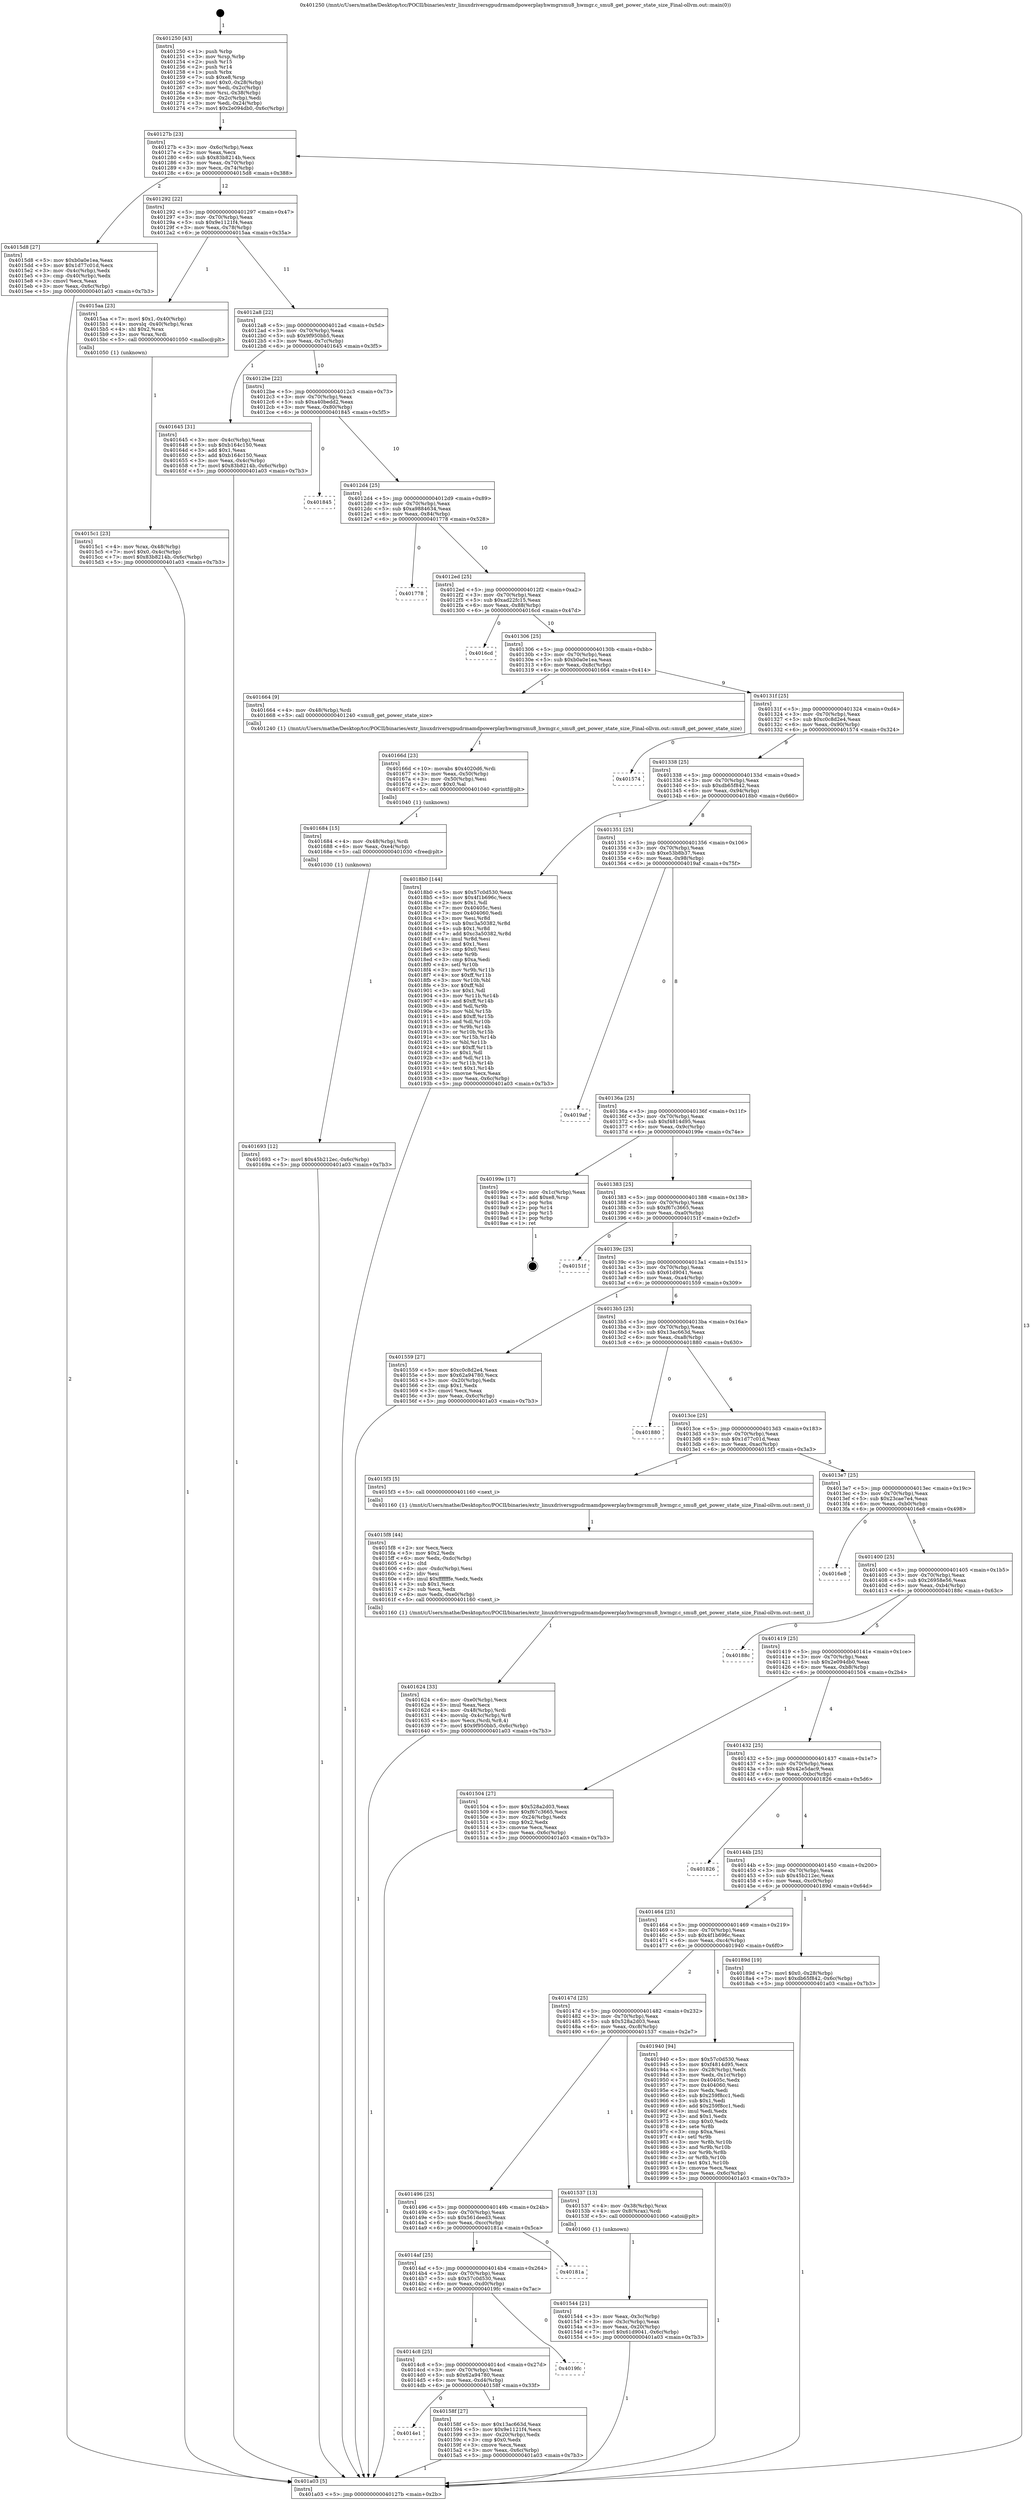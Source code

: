 digraph "0x401250" {
  label = "0x401250 (/mnt/c/Users/mathe/Desktop/tcc/POCII/binaries/extr_linuxdriversgpudrmamdpowerplayhwmgrsmu8_hwmgr.c_smu8_get_power_state_size_Final-ollvm.out::main(0))"
  labelloc = "t"
  node[shape=record]

  Entry [label="",width=0.3,height=0.3,shape=circle,fillcolor=black,style=filled]
  "0x40127b" [label="{
     0x40127b [23]\l
     | [instrs]\l
     &nbsp;&nbsp;0x40127b \<+3\>: mov -0x6c(%rbp),%eax\l
     &nbsp;&nbsp;0x40127e \<+2\>: mov %eax,%ecx\l
     &nbsp;&nbsp;0x401280 \<+6\>: sub $0x83b8214b,%ecx\l
     &nbsp;&nbsp;0x401286 \<+3\>: mov %eax,-0x70(%rbp)\l
     &nbsp;&nbsp;0x401289 \<+3\>: mov %ecx,-0x74(%rbp)\l
     &nbsp;&nbsp;0x40128c \<+6\>: je 00000000004015d8 \<main+0x388\>\l
  }"]
  "0x4015d8" [label="{
     0x4015d8 [27]\l
     | [instrs]\l
     &nbsp;&nbsp;0x4015d8 \<+5\>: mov $0xb0a0e1ea,%eax\l
     &nbsp;&nbsp;0x4015dd \<+5\>: mov $0x1d77c01d,%ecx\l
     &nbsp;&nbsp;0x4015e2 \<+3\>: mov -0x4c(%rbp),%edx\l
     &nbsp;&nbsp;0x4015e5 \<+3\>: cmp -0x40(%rbp),%edx\l
     &nbsp;&nbsp;0x4015e8 \<+3\>: cmovl %ecx,%eax\l
     &nbsp;&nbsp;0x4015eb \<+3\>: mov %eax,-0x6c(%rbp)\l
     &nbsp;&nbsp;0x4015ee \<+5\>: jmp 0000000000401a03 \<main+0x7b3\>\l
  }"]
  "0x401292" [label="{
     0x401292 [22]\l
     | [instrs]\l
     &nbsp;&nbsp;0x401292 \<+5\>: jmp 0000000000401297 \<main+0x47\>\l
     &nbsp;&nbsp;0x401297 \<+3\>: mov -0x70(%rbp),%eax\l
     &nbsp;&nbsp;0x40129a \<+5\>: sub $0x9e1121f4,%eax\l
     &nbsp;&nbsp;0x40129f \<+3\>: mov %eax,-0x78(%rbp)\l
     &nbsp;&nbsp;0x4012a2 \<+6\>: je 00000000004015aa \<main+0x35a\>\l
  }"]
  Exit [label="",width=0.3,height=0.3,shape=circle,fillcolor=black,style=filled,peripheries=2]
  "0x4015aa" [label="{
     0x4015aa [23]\l
     | [instrs]\l
     &nbsp;&nbsp;0x4015aa \<+7\>: movl $0x1,-0x40(%rbp)\l
     &nbsp;&nbsp;0x4015b1 \<+4\>: movslq -0x40(%rbp),%rax\l
     &nbsp;&nbsp;0x4015b5 \<+4\>: shl $0x2,%rax\l
     &nbsp;&nbsp;0x4015b9 \<+3\>: mov %rax,%rdi\l
     &nbsp;&nbsp;0x4015bc \<+5\>: call 0000000000401050 \<malloc@plt\>\l
     | [calls]\l
     &nbsp;&nbsp;0x401050 \{1\} (unknown)\l
  }"]
  "0x4012a8" [label="{
     0x4012a8 [22]\l
     | [instrs]\l
     &nbsp;&nbsp;0x4012a8 \<+5\>: jmp 00000000004012ad \<main+0x5d\>\l
     &nbsp;&nbsp;0x4012ad \<+3\>: mov -0x70(%rbp),%eax\l
     &nbsp;&nbsp;0x4012b0 \<+5\>: sub $0x9f950bb5,%eax\l
     &nbsp;&nbsp;0x4012b5 \<+3\>: mov %eax,-0x7c(%rbp)\l
     &nbsp;&nbsp;0x4012b8 \<+6\>: je 0000000000401645 \<main+0x3f5\>\l
  }"]
  "0x401693" [label="{
     0x401693 [12]\l
     | [instrs]\l
     &nbsp;&nbsp;0x401693 \<+7\>: movl $0x45b212ec,-0x6c(%rbp)\l
     &nbsp;&nbsp;0x40169a \<+5\>: jmp 0000000000401a03 \<main+0x7b3\>\l
  }"]
  "0x401645" [label="{
     0x401645 [31]\l
     | [instrs]\l
     &nbsp;&nbsp;0x401645 \<+3\>: mov -0x4c(%rbp),%eax\l
     &nbsp;&nbsp;0x401648 \<+5\>: sub $0xb164c150,%eax\l
     &nbsp;&nbsp;0x40164d \<+3\>: add $0x1,%eax\l
     &nbsp;&nbsp;0x401650 \<+5\>: add $0xb164c150,%eax\l
     &nbsp;&nbsp;0x401655 \<+3\>: mov %eax,-0x4c(%rbp)\l
     &nbsp;&nbsp;0x401658 \<+7\>: movl $0x83b8214b,-0x6c(%rbp)\l
     &nbsp;&nbsp;0x40165f \<+5\>: jmp 0000000000401a03 \<main+0x7b3\>\l
  }"]
  "0x4012be" [label="{
     0x4012be [22]\l
     | [instrs]\l
     &nbsp;&nbsp;0x4012be \<+5\>: jmp 00000000004012c3 \<main+0x73\>\l
     &nbsp;&nbsp;0x4012c3 \<+3\>: mov -0x70(%rbp),%eax\l
     &nbsp;&nbsp;0x4012c6 \<+5\>: sub $0xa40bedd2,%eax\l
     &nbsp;&nbsp;0x4012cb \<+3\>: mov %eax,-0x80(%rbp)\l
     &nbsp;&nbsp;0x4012ce \<+6\>: je 0000000000401845 \<main+0x5f5\>\l
  }"]
  "0x401684" [label="{
     0x401684 [15]\l
     | [instrs]\l
     &nbsp;&nbsp;0x401684 \<+4\>: mov -0x48(%rbp),%rdi\l
     &nbsp;&nbsp;0x401688 \<+6\>: mov %eax,-0xe4(%rbp)\l
     &nbsp;&nbsp;0x40168e \<+5\>: call 0000000000401030 \<free@plt\>\l
     | [calls]\l
     &nbsp;&nbsp;0x401030 \{1\} (unknown)\l
  }"]
  "0x401845" [label="{
     0x401845\l
  }", style=dashed]
  "0x4012d4" [label="{
     0x4012d4 [25]\l
     | [instrs]\l
     &nbsp;&nbsp;0x4012d4 \<+5\>: jmp 00000000004012d9 \<main+0x89\>\l
     &nbsp;&nbsp;0x4012d9 \<+3\>: mov -0x70(%rbp),%eax\l
     &nbsp;&nbsp;0x4012dc \<+5\>: sub $0xa9884634,%eax\l
     &nbsp;&nbsp;0x4012e1 \<+6\>: mov %eax,-0x84(%rbp)\l
     &nbsp;&nbsp;0x4012e7 \<+6\>: je 0000000000401778 \<main+0x528\>\l
  }"]
  "0x40166d" [label="{
     0x40166d [23]\l
     | [instrs]\l
     &nbsp;&nbsp;0x40166d \<+10\>: movabs $0x4020d6,%rdi\l
     &nbsp;&nbsp;0x401677 \<+3\>: mov %eax,-0x50(%rbp)\l
     &nbsp;&nbsp;0x40167a \<+3\>: mov -0x50(%rbp),%esi\l
     &nbsp;&nbsp;0x40167d \<+2\>: mov $0x0,%al\l
     &nbsp;&nbsp;0x40167f \<+5\>: call 0000000000401040 \<printf@plt\>\l
     | [calls]\l
     &nbsp;&nbsp;0x401040 \{1\} (unknown)\l
  }"]
  "0x401778" [label="{
     0x401778\l
  }", style=dashed]
  "0x4012ed" [label="{
     0x4012ed [25]\l
     | [instrs]\l
     &nbsp;&nbsp;0x4012ed \<+5\>: jmp 00000000004012f2 \<main+0xa2\>\l
     &nbsp;&nbsp;0x4012f2 \<+3\>: mov -0x70(%rbp),%eax\l
     &nbsp;&nbsp;0x4012f5 \<+5\>: sub $0xad22fc15,%eax\l
     &nbsp;&nbsp;0x4012fa \<+6\>: mov %eax,-0x88(%rbp)\l
     &nbsp;&nbsp;0x401300 \<+6\>: je 00000000004016cd \<main+0x47d\>\l
  }"]
  "0x401624" [label="{
     0x401624 [33]\l
     | [instrs]\l
     &nbsp;&nbsp;0x401624 \<+6\>: mov -0xe0(%rbp),%ecx\l
     &nbsp;&nbsp;0x40162a \<+3\>: imul %eax,%ecx\l
     &nbsp;&nbsp;0x40162d \<+4\>: mov -0x48(%rbp),%rdi\l
     &nbsp;&nbsp;0x401631 \<+4\>: movslq -0x4c(%rbp),%r8\l
     &nbsp;&nbsp;0x401635 \<+4\>: mov %ecx,(%rdi,%r8,4)\l
     &nbsp;&nbsp;0x401639 \<+7\>: movl $0x9f950bb5,-0x6c(%rbp)\l
     &nbsp;&nbsp;0x401640 \<+5\>: jmp 0000000000401a03 \<main+0x7b3\>\l
  }"]
  "0x4016cd" [label="{
     0x4016cd\l
  }", style=dashed]
  "0x401306" [label="{
     0x401306 [25]\l
     | [instrs]\l
     &nbsp;&nbsp;0x401306 \<+5\>: jmp 000000000040130b \<main+0xbb\>\l
     &nbsp;&nbsp;0x40130b \<+3\>: mov -0x70(%rbp),%eax\l
     &nbsp;&nbsp;0x40130e \<+5\>: sub $0xb0a0e1ea,%eax\l
     &nbsp;&nbsp;0x401313 \<+6\>: mov %eax,-0x8c(%rbp)\l
     &nbsp;&nbsp;0x401319 \<+6\>: je 0000000000401664 \<main+0x414\>\l
  }"]
  "0x4015f8" [label="{
     0x4015f8 [44]\l
     | [instrs]\l
     &nbsp;&nbsp;0x4015f8 \<+2\>: xor %ecx,%ecx\l
     &nbsp;&nbsp;0x4015fa \<+5\>: mov $0x2,%edx\l
     &nbsp;&nbsp;0x4015ff \<+6\>: mov %edx,-0xdc(%rbp)\l
     &nbsp;&nbsp;0x401605 \<+1\>: cltd\l
     &nbsp;&nbsp;0x401606 \<+6\>: mov -0xdc(%rbp),%esi\l
     &nbsp;&nbsp;0x40160c \<+2\>: idiv %esi\l
     &nbsp;&nbsp;0x40160e \<+6\>: imul $0xfffffffe,%edx,%edx\l
     &nbsp;&nbsp;0x401614 \<+3\>: sub $0x1,%ecx\l
     &nbsp;&nbsp;0x401617 \<+2\>: sub %ecx,%edx\l
     &nbsp;&nbsp;0x401619 \<+6\>: mov %edx,-0xe0(%rbp)\l
     &nbsp;&nbsp;0x40161f \<+5\>: call 0000000000401160 \<next_i\>\l
     | [calls]\l
     &nbsp;&nbsp;0x401160 \{1\} (/mnt/c/Users/mathe/Desktop/tcc/POCII/binaries/extr_linuxdriversgpudrmamdpowerplayhwmgrsmu8_hwmgr.c_smu8_get_power_state_size_Final-ollvm.out::next_i)\l
  }"]
  "0x401664" [label="{
     0x401664 [9]\l
     | [instrs]\l
     &nbsp;&nbsp;0x401664 \<+4\>: mov -0x48(%rbp),%rdi\l
     &nbsp;&nbsp;0x401668 \<+5\>: call 0000000000401240 \<smu8_get_power_state_size\>\l
     | [calls]\l
     &nbsp;&nbsp;0x401240 \{1\} (/mnt/c/Users/mathe/Desktop/tcc/POCII/binaries/extr_linuxdriversgpudrmamdpowerplayhwmgrsmu8_hwmgr.c_smu8_get_power_state_size_Final-ollvm.out::smu8_get_power_state_size)\l
  }"]
  "0x40131f" [label="{
     0x40131f [25]\l
     | [instrs]\l
     &nbsp;&nbsp;0x40131f \<+5\>: jmp 0000000000401324 \<main+0xd4\>\l
     &nbsp;&nbsp;0x401324 \<+3\>: mov -0x70(%rbp),%eax\l
     &nbsp;&nbsp;0x401327 \<+5\>: sub $0xc0c8d2e4,%eax\l
     &nbsp;&nbsp;0x40132c \<+6\>: mov %eax,-0x90(%rbp)\l
     &nbsp;&nbsp;0x401332 \<+6\>: je 0000000000401574 \<main+0x324\>\l
  }"]
  "0x4015c1" [label="{
     0x4015c1 [23]\l
     | [instrs]\l
     &nbsp;&nbsp;0x4015c1 \<+4\>: mov %rax,-0x48(%rbp)\l
     &nbsp;&nbsp;0x4015c5 \<+7\>: movl $0x0,-0x4c(%rbp)\l
     &nbsp;&nbsp;0x4015cc \<+7\>: movl $0x83b8214b,-0x6c(%rbp)\l
     &nbsp;&nbsp;0x4015d3 \<+5\>: jmp 0000000000401a03 \<main+0x7b3\>\l
  }"]
  "0x401574" [label="{
     0x401574\l
  }", style=dashed]
  "0x401338" [label="{
     0x401338 [25]\l
     | [instrs]\l
     &nbsp;&nbsp;0x401338 \<+5\>: jmp 000000000040133d \<main+0xed\>\l
     &nbsp;&nbsp;0x40133d \<+3\>: mov -0x70(%rbp),%eax\l
     &nbsp;&nbsp;0x401340 \<+5\>: sub $0xdb65f842,%eax\l
     &nbsp;&nbsp;0x401345 \<+6\>: mov %eax,-0x94(%rbp)\l
     &nbsp;&nbsp;0x40134b \<+6\>: je 00000000004018b0 \<main+0x660\>\l
  }"]
  "0x4014e1" [label="{
     0x4014e1\l
  }", style=dashed]
  "0x4018b0" [label="{
     0x4018b0 [144]\l
     | [instrs]\l
     &nbsp;&nbsp;0x4018b0 \<+5\>: mov $0x57c0d530,%eax\l
     &nbsp;&nbsp;0x4018b5 \<+5\>: mov $0x4f1b696c,%ecx\l
     &nbsp;&nbsp;0x4018ba \<+2\>: mov $0x1,%dl\l
     &nbsp;&nbsp;0x4018bc \<+7\>: mov 0x40405c,%esi\l
     &nbsp;&nbsp;0x4018c3 \<+7\>: mov 0x404060,%edi\l
     &nbsp;&nbsp;0x4018ca \<+3\>: mov %esi,%r8d\l
     &nbsp;&nbsp;0x4018cd \<+7\>: sub $0xc3a50382,%r8d\l
     &nbsp;&nbsp;0x4018d4 \<+4\>: sub $0x1,%r8d\l
     &nbsp;&nbsp;0x4018d8 \<+7\>: add $0xc3a50382,%r8d\l
     &nbsp;&nbsp;0x4018df \<+4\>: imul %r8d,%esi\l
     &nbsp;&nbsp;0x4018e3 \<+3\>: and $0x1,%esi\l
     &nbsp;&nbsp;0x4018e6 \<+3\>: cmp $0x0,%esi\l
     &nbsp;&nbsp;0x4018e9 \<+4\>: sete %r9b\l
     &nbsp;&nbsp;0x4018ed \<+3\>: cmp $0xa,%edi\l
     &nbsp;&nbsp;0x4018f0 \<+4\>: setl %r10b\l
     &nbsp;&nbsp;0x4018f4 \<+3\>: mov %r9b,%r11b\l
     &nbsp;&nbsp;0x4018f7 \<+4\>: xor $0xff,%r11b\l
     &nbsp;&nbsp;0x4018fb \<+3\>: mov %r10b,%bl\l
     &nbsp;&nbsp;0x4018fe \<+3\>: xor $0xff,%bl\l
     &nbsp;&nbsp;0x401901 \<+3\>: xor $0x1,%dl\l
     &nbsp;&nbsp;0x401904 \<+3\>: mov %r11b,%r14b\l
     &nbsp;&nbsp;0x401907 \<+4\>: and $0xff,%r14b\l
     &nbsp;&nbsp;0x40190b \<+3\>: and %dl,%r9b\l
     &nbsp;&nbsp;0x40190e \<+3\>: mov %bl,%r15b\l
     &nbsp;&nbsp;0x401911 \<+4\>: and $0xff,%r15b\l
     &nbsp;&nbsp;0x401915 \<+3\>: and %dl,%r10b\l
     &nbsp;&nbsp;0x401918 \<+3\>: or %r9b,%r14b\l
     &nbsp;&nbsp;0x40191b \<+3\>: or %r10b,%r15b\l
     &nbsp;&nbsp;0x40191e \<+3\>: xor %r15b,%r14b\l
     &nbsp;&nbsp;0x401921 \<+3\>: or %bl,%r11b\l
     &nbsp;&nbsp;0x401924 \<+4\>: xor $0xff,%r11b\l
     &nbsp;&nbsp;0x401928 \<+3\>: or $0x1,%dl\l
     &nbsp;&nbsp;0x40192b \<+3\>: and %dl,%r11b\l
     &nbsp;&nbsp;0x40192e \<+3\>: or %r11b,%r14b\l
     &nbsp;&nbsp;0x401931 \<+4\>: test $0x1,%r14b\l
     &nbsp;&nbsp;0x401935 \<+3\>: cmovne %ecx,%eax\l
     &nbsp;&nbsp;0x401938 \<+3\>: mov %eax,-0x6c(%rbp)\l
     &nbsp;&nbsp;0x40193b \<+5\>: jmp 0000000000401a03 \<main+0x7b3\>\l
  }"]
  "0x401351" [label="{
     0x401351 [25]\l
     | [instrs]\l
     &nbsp;&nbsp;0x401351 \<+5\>: jmp 0000000000401356 \<main+0x106\>\l
     &nbsp;&nbsp;0x401356 \<+3\>: mov -0x70(%rbp),%eax\l
     &nbsp;&nbsp;0x401359 \<+5\>: sub $0xe53b8b37,%eax\l
     &nbsp;&nbsp;0x40135e \<+6\>: mov %eax,-0x98(%rbp)\l
     &nbsp;&nbsp;0x401364 \<+6\>: je 00000000004019af \<main+0x75f\>\l
  }"]
  "0x40158f" [label="{
     0x40158f [27]\l
     | [instrs]\l
     &nbsp;&nbsp;0x40158f \<+5\>: mov $0x13ac663d,%eax\l
     &nbsp;&nbsp;0x401594 \<+5\>: mov $0x9e1121f4,%ecx\l
     &nbsp;&nbsp;0x401599 \<+3\>: mov -0x20(%rbp),%edx\l
     &nbsp;&nbsp;0x40159c \<+3\>: cmp $0x0,%edx\l
     &nbsp;&nbsp;0x40159f \<+3\>: cmove %ecx,%eax\l
     &nbsp;&nbsp;0x4015a2 \<+3\>: mov %eax,-0x6c(%rbp)\l
     &nbsp;&nbsp;0x4015a5 \<+5\>: jmp 0000000000401a03 \<main+0x7b3\>\l
  }"]
  "0x4019af" [label="{
     0x4019af\l
  }", style=dashed]
  "0x40136a" [label="{
     0x40136a [25]\l
     | [instrs]\l
     &nbsp;&nbsp;0x40136a \<+5\>: jmp 000000000040136f \<main+0x11f\>\l
     &nbsp;&nbsp;0x40136f \<+3\>: mov -0x70(%rbp),%eax\l
     &nbsp;&nbsp;0x401372 \<+5\>: sub $0xf4814d95,%eax\l
     &nbsp;&nbsp;0x401377 \<+6\>: mov %eax,-0x9c(%rbp)\l
     &nbsp;&nbsp;0x40137d \<+6\>: je 000000000040199e \<main+0x74e\>\l
  }"]
  "0x4014c8" [label="{
     0x4014c8 [25]\l
     | [instrs]\l
     &nbsp;&nbsp;0x4014c8 \<+5\>: jmp 00000000004014cd \<main+0x27d\>\l
     &nbsp;&nbsp;0x4014cd \<+3\>: mov -0x70(%rbp),%eax\l
     &nbsp;&nbsp;0x4014d0 \<+5\>: sub $0x62a94780,%eax\l
     &nbsp;&nbsp;0x4014d5 \<+6\>: mov %eax,-0xd4(%rbp)\l
     &nbsp;&nbsp;0x4014db \<+6\>: je 000000000040158f \<main+0x33f\>\l
  }"]
  "0x40199e" [label="{
     0x40199e [17]\l
     | [instrs]\l
     &nbsp;&nbsp;0x40199e \<+3\>: mov -0x1c(%rbp),%eax\l
     &nbsp;&nbsp;0x4019a1 \<+7\>: add $0xe8,%rsp\l
     &nbsp;&nbsp;0x4019a8 \<+1\>: pop %rbx\l
     &nbsp;&nbsp;0x4019a9 \<+2\>: pop %r14\l
     &nbsp;&nbsp;0x4019ab \<+2\>: pop %r15\l
     &nbsp;&nbsp;0x4019ad \<+1\>: pop %rbp\l
     &nbsp;&nbsp;0x4019ae \<+1\>: ret\l
  }"]
  "0x401383" [label="{
     0x401383 [25]\l
     | [instrs]\l
     &nbsp;&nbsp;0x401383 \<+5\>: jmp 0000000000401388 \<main+0x138\>\l
     &nbsp;&nbsp;0x401388 \<+3\>: mov -0x70(%rbp),%eax\l
     &nbsp;&nbsp;0x40138b \<+5\>: sub $0xf67c3665,%eax\l
     &nbsp;&nbsp;0x401390 \<+6\>: mov %eax,-0xa0(%rbp)\l
     &nbsp;&nbsp;0x401396 \<+6\>: je 000000000040151f \<main+0x2cf\>\l
  }"]
  "0x4019fc" [label="{
     0x4019fc\l
  }", style=dashed]
  "0x40151f" [label="{
     0x40151f\l
  }", style=dashed]
  "0x40139c" [label="{
     0x40139c [25]\l
     | [instrs]\l
     &nbsp;&nbsp;0x40139c \<+5\>: jmp 00000000004013a1 \<main+0x151\>\l
     &nbsp;&nbsp;0x4013a1 \<+3\>: mov -0x70(%rbp),%eax\l
     &nbsp;&nbsp;0x4013a4 \<+5\>: sub $0x61d9041,%eax\l
     &nbsp;&nbsp;0x4013a9 \<+6\>: mov %eax,-0xa4(%rbp)\l
     &nbsp;&nbsp;0x4013af \<+6\>: je 0000000000401559 \<main+0x309\>\l
  }"]
  "0x4014af" [label="{
     0x4014af [25]\l
     | [instrs]\l
     &nbsp;&nbsp;0x4014af \<+5\>: jmp 00000000004014b4 \<main+0x264\>\l
     &nbsp;&nbsp;0x4014b4 \<+3\>: mov -0x70(%rbp),%eax\l
     &nbsp;&nbsp;0x4014b7 \<+5\>: sub $0x57c0d530,%eax\l
     &nbsp;&nbsp;0x4014bc \<+6\>: mov %eax,-0xd0(%rbp)\l
     &nbsp;&nbsp;0x4014c2 \<+6\>: je 00000000004019fc \<main+0x7ac\>\l
  }"]
  "0x401559" [label="{
     0x401559 [27]\l
     | [instrs]\l
     &nbsp;&nbsp;0x401559 \<+5\>: mov $0xc0c8d2e4,%eax\l
     &nbsp;&nbsp;0x40155e \<+5\>: mov $0x62a94780,%ecx\l
     &nbsp;&nbsp;0x401563 \<+3\>: mov -0x20(%rbp),%edx\l
     &nbsp;&nbsp;0x401566 \<+3\>: cmp $0x1,%edx\l
     &nbsp;&nbsp;0x401569 \<+3\>: cmovl %ecx,%eax\l
     &nbsp;&nbsp;0x40156c \<+3\>: mov %eax,-0x6c(%rbp)\l
     &nbsp;&nbsp;0x40156f \<+5\>: jmp 0000000000401a03 \<main+0x7b3\>\l
  }"]
  "0x4013b5" [label="{
     0x4013b5 [25]\l
     | [instrs]\l
     &nbsp;&nbsp;0x4013b5 \<+5\>: jmp 00000000004013ba \<main+0x16a\>\l
     &nbsp;&nbsp;0x4013ba \<+3\>: mov -0x70(%rbp),%eax\l
     &nbsp;&nbsp;0x4013bd \<+5\>: sub $0x13ac663d,%eax\l
     &nbsp;&nbsp;0x4013c2 \<+6\>: mov %eax,-0xa8(%rbp)\l
     &nbsp;&nbsp;0x4013c8 \<+6\>: je 0000000000401880 \<main+0x630\>\l
  }"]
  "0x40181a" [label="{
     0x40181a\l
  }", style=dashed]
  "0x401880" [label="{
     0x401880\l
  }", style=dashed]
  "0x4013ce" [label="{
     0x4013ce [25]\l
     | [instrs]\l
     &nbsp;&nbsp;0x4013ce \<+5\>: jmp 00000000004013d3 \<main+0x183\>\l
     &nbsp;&nbsp;0x4013d3 \<+3\>: mov -0x70(%rbp),%eax\l
     &nbsp;&nbsp;0x4013d6 \<+5\>: sub $0x1d77c01d,%eax\l
     &nbsp;&nbsp;0x4013db \<+6\>: mov %eax,-0xac(%rbp)\l
     &nbsp;&nbsp;0x4013e1 \<+6\>: je 00000000004015f3 \<main+0x3a3\>\l
  }"]
  "0x401544" [label="{
     0x401544 [21]\l
     | [instrs]\l
     &nbsp;&nbsp;0x401544 \<+3\>: mov %eax,-0x3c(%rbp)\l
     &nbsp;&nbsp;0x401547 \<+3\>: mov -0x3c(%rbp),%eax\l
     &nbsp;&nbsp;0x40154a \<+3\>: mov %eax,-0x20(%rbp)\l
     &nbsp;&nbsp;0x40154d \<+7\>: movl $0x61d9041,-0x6c(%rbp)\l
     &nbsp;&nbsp;0x401554 \<+5\>: jmp 0000000000401a03 \<main+0x7b3\>\l
  }"]
  "0x4015f3" [label="{
     0x4015f3 [5]\l
     | [instrs]\l
     &nbsp;&nbsp;0x4015f3 \<+5\>: call 0000000000401160 \<next_i\>\l
     | [calls]\l
     &nbsp;&nbsp;0x401160 \{1\} (/mnt/c/Users/mathe/Desktop/tcc/POCII/binaries/extr_linuxdriversgpudrmamdpowerplayhwmgrsmu8_hwmgr.c_smu8_get_power_state_size_Final-ollvm.out::next_i)\l
  }"]
  "0x4013e7" [label="{
     0x4013e7 [25]\l
     | [instrs]\l
     &nbsp;&nbsp;0x4013e7 \<+5\>: jmp 00000000004013ec \<main+0x19c\>\l
     &nbsp;&nbsp;0x4013ec \<+3\>: mov -0x70(%rbp),%eax\l
     &nbsp;&nbsp;0x4013ef \<+5\>: sub $0x23cae7e4,%eax\l
     &nbsp;&nbsp;0x4013f4 \<+6\>: mov %eax,-0xb0(%rbp)\l
     &nbsp;&nbsp;0x4013fa \<+6\>: je 00000000004016e8 \<main+0x498\>\l
  }"]
  "0x401496" [label="{
     0x401496 [25]\l
     | [instrs]\l
     &nbsp;&nbsp;0x401496 \<+5\>: jmp 000000000040149b \<main+0x24b\>\l
     &nbsp;&nbsp;0x40149b \<+3\>: mov -0x70(%rbp),%eax\l
     &nbsp;&nbsp;0x40149e \<+5\>: sub $0x561deed3,%eax\l
     &nbsp;&nbsp;0x4014a3 \<+6\>: mov %eax,-0xcc(%rbp)\l
     &nbsp;&nbsp;0x4014a9 \<+6\>: je 000000000040181a \<main+0x5ca\>\l
  }"]
  "0x4016e8" [label="{
     0x4016e8\l
  }", style=dashed]
  "0x401400" [label="{
     0x401400 [25]\l
     | [instrs]\l
     &nbsp;&nbsp;0x401400 \<+5\>: jmp 0000000000401405 \<main+0x1b5\>\l
     &nbsp;&nbsp;0x401405 \<+3\>: mov -0x70(%rbp),%eax\l
     &nbsp;&nbsp;0x401408 \<+5\>: sub $0x26958e56,%eax\l
     &nbsp;&nbsp;0x40140d \<+6\>: mov %eax,-0xb4(%rbp)\l
     &nbsp;&nbsp;0x401413 \<+6\>: je 000000000040188c \<main+0x63c\>\l
  }"]
  "0x401537" [label="{
     0x401537 [13]\l
     | [instrs]\l
     &nbsp;&nbsp;0x401537 \<+4\>: mov -0x38(%rbp),%rax\l
     &nbsp;&nbsp;0x40153b \<+4\>: mov 0x8(%rax),%rdi\l
     &nbsp;&nbsp;0x40153f \<+5\>: call 0000000000401060 \<atoi@plt\>\l
     | [calls]\l
     &nbsp;&nbsp;0x401060 \{1\} (unknown)\l
  }"]
  "0x40188c" [label="{
     0x40188c\l
  }", style=dashed]
  "0x401419" [label="{
     0x401419 [25]\l
     | [instrs]\l
     &nbsp;&nbsp;0x401419 \<+5\>: jmp 000000000040141e \<main+0x1ce\>\l
     &nbsp;&nbsp;0x40141e \<+3\>: mov -0x70(%rbp),%eax\l
     &nbsp;&nbsp;0x401421 \<+5\>: sub $0x2e094db0,%eax\l
     &nbsp;&nbsp;0x401426 \<+6\>: mov %eax,-0xb8(%rbp)\l
     &nbsp;&nbsp;0x40142c \<+6\>: je 0000000000401504 \<main+0x2b4\>\l
  }"]
  "0x40147d" [label="{
     0x40147d [25]\l
     | [instrs]\l
     &nbsp;&nbsp;0x40147d \<+5\>: jmp 0000000000401482 \<main+0x232\>\l
     &nbsp;&nbsp;0x401482 \<+3\>: mov -0x70(%rbp),%eax\l
     &nbsp;&nbsp;0x401485 \<+5\>: sub $0x528a2d03,%eax\l
     &nbsp;&nbsp;0x40148a \<+6\>: mov %eax,-0xc8(%rbp)\l
     &nbsp;&nbsp;0x401490 \<+6\>: je 0000000000401537 \<main+0x2e7\>\l
  }"]
  "0x401504" [label="{
     0x401504 [27]\l
     | [instrs]\l
     &nbsp;&nbsp;0x401504 \<+5\>: mov $0x528a2d03,%eax\l
     &nbsp;&nbsp;0x401509 \<+5\>: mov $0xf67c3665,%ecx\l
     &nbsp;&nbsp;0x40150e \<+3\>: mov -0x24(%rbp),%edx\l
     &nbsp;&nbsp;0x401511 \<+3\>: cmp $0x2,%edx\l
     &nbsp;&nbsp;0x401514 \<+3\>: cmovne %ecx,%eax\l
     &nbsp;&nbsp;0x401517 \<+3\>: mov %eax,-0x6c(%rbp)\l
     &nbsp;&nbsp;0x40151a \<+5\>: jmp 0000000000401a03 \<main+0x7b3\>\l
  }"]
  "0x401432" [label="{
     0x401432 [25]\l
     | [instrs]\l
     &nbsp;&nbsp;0x401432 \<+5\>: jmp 0000000000401437 \<main+0x1e7\>\l
     &nbsp;&nbsp;0x401437 \<+3\>: mov -0x70(%rbp),%eax\l
     &nbsp;&nbsp;0x40143a \<+5\>: sub $0x42e5dac9,%eax\l
     &nbsp;&nbsp;0x40143f \<+6\>: mov %eax,-0xbc(%rbp)\l
     &nbsp;&nbsp;0x401445 \<+6\>: je 0000000000401826 \<main+0x5d6\>\l
  }"]
  "0x401a03" [label="{
     0x401a03 [5]\l
     | [instrs]\l
     &nbsp;&nbsp;0x401a03 \<+5\>: jmp 000000000040127b \<main+0x2b\>\l
  }"]
  "0x401250" [label="{
     0x401250 [43]\l
     | [instrs]\l
     &nbsp;&nbsp;0x401250 \<+1\>: push %rbp\l
     &nbsp;&nbsp;0x401251 \<+3\>: mov %rsp,%rbp\l
     &nbsp;&nbsp;0x401254 \<+2\>: push %r15\l
     &nbsp;&nbsp;0x401256 \<+2\>: push %r14\l
     &nbsp;&nbsp;0x401258 \<+1\>: push %rbx\l
     &nbsp;&nbsp;0x401259 \<+7\>: sub $0xe8,%rsp\l
     &nbsp;&nbsp;0x401260 \<+7\>: movl $0x0,-0x28(%rbp)\l
     &nbsp;&nbsp;0x401267 \<+3\>: mov %edi,-0x2c(%rbp)\l
     &nbsp;&nbsp;0x40126a \<+4\>: mov %rsi,-0x38(%rbp)\l
     &nbsp;&nbsp;0x40126e \<+3\>: mov -0x2c(%rbp),%edi\l
     &nbsp;&nbsp;0x401271 \<+3\>: mov %edi,-0x24(%rbp)\l
     &nbsp;&nbsp;0x401274 \<+7\>: movl $0x2e094db0,-0x6c(%rbp)\l
  }"]
  "0x401940" [label="{
     0x401940 [94]\l
     | [instrs]\l
     &nbsp;&nbsp;0x401940 \<+5\>: mov $0x57c0d530,%eax\l
     &nbsp;&nbsp;0x401945 \<+5\>: mov $0xf4814d95,%ecx\l
     &nbsp;&nbsp;0x40194a \<+3\>: mov -0x28(%rbp),%edx\l
     &nbsp;&nbsp;0x40194d \<+3\>: mov %edx,-0x1c(%rbp)\l
     &nbsp;&nbsp;0x401950 \<+7\>: mov 0x40405c,%edx\l
     &nbsp;&nbsp;0x401957 \<+7\>: mov 0x404060,%esi\l
     &nbsp;&nbsp;0x40195e \<+2\>: mov %edx,%edi\l
     &nbsp;&nbsp;0x401960 \<+6\>: sub $0x259f8cc1,%edi\l
     &nbsp;&nbsp;0x401966 \<+3\>: sub $0x1,%edi\l
     &nbsp;&nbsp;0x401969 \<+6\>: add $0x259f8cc1,%edi\l
     &nbsp;&nbsp;0x40196f \<+3\>: imul %edi,%edx\l
     &nbsp;&nbsp;0x401972 \<+3\>: and $0x1,%edx\l
     &nbsp;&nbsp;0x401975 \<+3\>: cmp $0x0,%edx\l
     &nbsp;&nbsp;0x401978 \<+4\>: sete %r8b\l
     &nbsp;&nbsp;0x40197c \<+3\>: cmp $0xa,%esi\l
     &nbsp;&nbsp;0x40197f \<+4\>: setl %r9b\l
     &nbsp;&nbsp;0x401983 \<+3\>: mov %r8b,%r10b\l
     &nbsp;&nbsp;0x401986 \<+3\>: and %r9b,%r10b\l
     &nbsp;&nbsp;0x401989 \<+3\>: xor %r9b,%r8b\l
     &nbsp;&nbsp;0x40198c \<+3\>: or %r8b,%r10b\l
     &nbsp;&nbsp;0x40198f \<+4\>: test $0x1,%r10b\l
     &nbsp;&nbsp;0x401993 \<+3\>: cmovne %ecx,%eax\l
     &nbsp;&nbsp;0x401996 \<+3\>: mov %eax,-0x6c(%rbp)\l
     &nbsp;&nbsp;0x401999 \<+5\>: jmp 0000000000401a03 \<main+0x7b3\>\l
  }"]
  "0x401826" [label="{
     0x401826\l
  }", style=dashed]
  "0x40144b" [label="{
     0x40144b [25]\l
     | [instrs]\l
     &nbsp;&nbsp;0x40144b \<+5\>: jmp 0000000000401450 \<main+0x200\>\l
     &nbsp;&nbsp;0x401450 \<+3\>: mov -0x70(%rbp),%eax\l
     &nbsp;&nbsp;0x401453 \<+5\>: sub $0x45b212ec,%eax\l
     &nbsp;&nbsp;0x401458 \<+6\>: mov %eax,-0xc0(%rbp)\l
     &nbsp;&nbsp;0x40145e \<+6\>: je 000000000040189d \<main+0x64d\>\l
  }"]
  "0x401464" [label="{
     0x401464 [25]\l
     | [instrs]\l
     &nbsp;&nbsp;0x401464 \<+5\>: jmp 0000000000401469 \<main+0x219\>\l
     &nbsp;&nbsp;0x401469 \<+3\>: mov -0x70(%rbp),%eax\l
     &nbsp;&nbsp;0x40146c \<+5\>: sub $0x4f1b696c,%eax\l
     &nbsp;&nbsp;0x401471 \<+6\>: mov %eax,-0xc4(%rbp)\l
     &nbsp;&nbsp;0x401477 \<+6\>: je 0000000000401940 \<main+0x6f0\>\l
  }"]
  "0x40189d" [label="{
     0x40189d [19]\l
     | [instrs]\l
     &nbsp;&nbsp;0x40189d \<+7\>: movl $0x0,-0x28(%rbp)\l
     &nbsp;&nbsp;0x4018a4 \<+7\>: movl $0xdb65f842,-0x6c(%rbp)\l
     &nbsp;&nbsp;0x4018ab \<+5\>: jmp 0000000000401a03 \<main+0x7b3\>\l
  }"]
  Entry -> "0x401250" [label=" 1"]
  "0x40127b" -> "0x4015d8" [label=" 2"]
  "0x40127b" -> "0x401292" [label=" 12"]
  "0x40199e" -> Exit [label=" 1"]
  "0x401292" -> "0x4015aa" [label=" 1"]
  "0x401292" -> "0x4012a8" [label=" 11"]
  "0x401940" -> "0x401a03" [label=" 1"]
  "0x4012a8" -> "0x401645" [label=" 1"]
  "0x4012a8" -> "0x4012be" [label=" 10"]
  "0x4018b0" -> "0x401a03" [label=" 1"]
  "0x4012be" -> "0x401845" [label=" 0"]
  "0x4012be" -> "0x4012d4" [label=" 10"]
  "0x40189d" -> "0x401a03" [label=" 1"]
  "0x4012d4" -> "0x401778" [label=" 0"]
  "0x4012d4" -> "0x4012ed" [label=" 10"]
  "0x401693" -> "0x401a03" [label=" 1"]
  "0x4012ed" -> "0x4016cd" [label=" 0"]
  "0x4012ed" -> "0x401306" [label=" 10"]
  "0x401684" -> "0x401693" [label=" 1"]
  "0x401306" -> "0x401664" [label=" 1"]
  "0x401306" -> "0x40131f" [label=" 9"]
  "0x40166d" -> "0x401684" [label=" 1"]
  "0x40131f" -> "0x401574" [label=" 0"]
  "0x40131f" -> "0x401338" [label=" 9"]
  "0x401664" -> "0x40166d" [label=" 1"]
  "0x401338" -> "0x4018b0" [label=" 1"]
  "0x401338" -> "0x401351" [label=" 8"]
  "0x401645" -> "0x401a03" [label=" 1"]
  "0x401351" -> "0x4019af" [label=" 0"]
  "0x401351" -> "0x40136a" [label=" 8"]
  "0x401624" -> "0x401a03" [label=" 1"]
  "0x40136a" -> "0x40199e" [label=" 1"]
  "0x40136a" -> "0x401383" [label=" 7"]
  "0x4015f3" -> "0x4015f8" [label=" 1"]
  "0x401383" -> "0x40151f" [label=" 0"]
  "0x401383" -> "0x40139c" [label=" 7"]
  "0x4015d8" -> "0x401a03" [label=" 2"]
  "0x40139c" -> "0x401559" [label=" 1"]
  "0x40139c" -> "0x4013b5" [label=" 6"]
  "0x4015aa" -> "0x4015c1" [label=" 1"]
  "0x4013b5" -> "0x401880" [label=" 0"]
  "0x4013b5" -> "0x4013ce" [label=" 6"]
  "0x40158f" -> "0x401a03" [label=" 1"]
  "0x4013ce" -> "0x4015f3" [label=" 1"]
  "0x4013ce" -> "0x4013e7" [label=" 5"]
  "0x4014c8" -> "0x40158f" [label=" 1"]
  "0x4013e7" -> "0x4016e8" [label=" 0"]
  "0x4013e7" -> "0x401400" [label=" 5"]
  "0x4015f8" -> "0x401624" [label=" 1"]
  "0x401400" -> "0x40188c" [label=" 0"]
  "0x401400" -> "0x401419" [label=" 5"]
  "0x4014af" -> "0x4014c8" [label=" 1"]
  "0x401419" -> "0x401504" [label=" 1"]
  "0x401419" -> "0x401432" [label=" 4"]
  "0x401504" -> "0x401a03" [label=" 1"]
  "0x401250" -> "0x40127b" [label=" 1"]
  "0x401a03" -> "0x40127b" [label=" 13"]
  "0x4015c1" -> "0x401a03" [label=" 1"]
  "0x401432" -> "0x401826" [label=" 0"]
  "0x401432" -> "0x40144b" [label=" 4"]
  "0x401496" -> "0x4014af" [label=" 1"]
  "0x40144b" -> "0x40189d" [label=" 1"]
  "0x40144b" -> "0x401464" [label=" 3"]
  "0x401496" -> "0x40181a" [label=" 0"]
  "0x401464" -> "0x401940" [label=" 1"]
  "0x401464" -> "0x40147d" [label=" 2"]
  "0x4014af" -> "0x4019fc" [label=" 0"]
  "0x40147d" -> "0x401537" [label=" 1"]
  "0x40147d" -> "0x401496" [label=" 1"]
  "0x401537" -> "0x401544" [label=" 1"]
  "0x401544" -> "0x401a03" [label=" 1"]
  "0x401559" -> "0x401a03" [label=" 1"]
  "0x4014c8" -> "0x4014e1" [label=" 0"]
}
